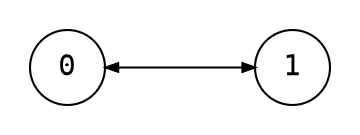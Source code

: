 digraph {
    node [shape=circle, fontname="monospace"];
    edge [arrowsize=0.6];
    layout=circo;
    pad=0.2;

    0 -> 1 [dir="both"];
}